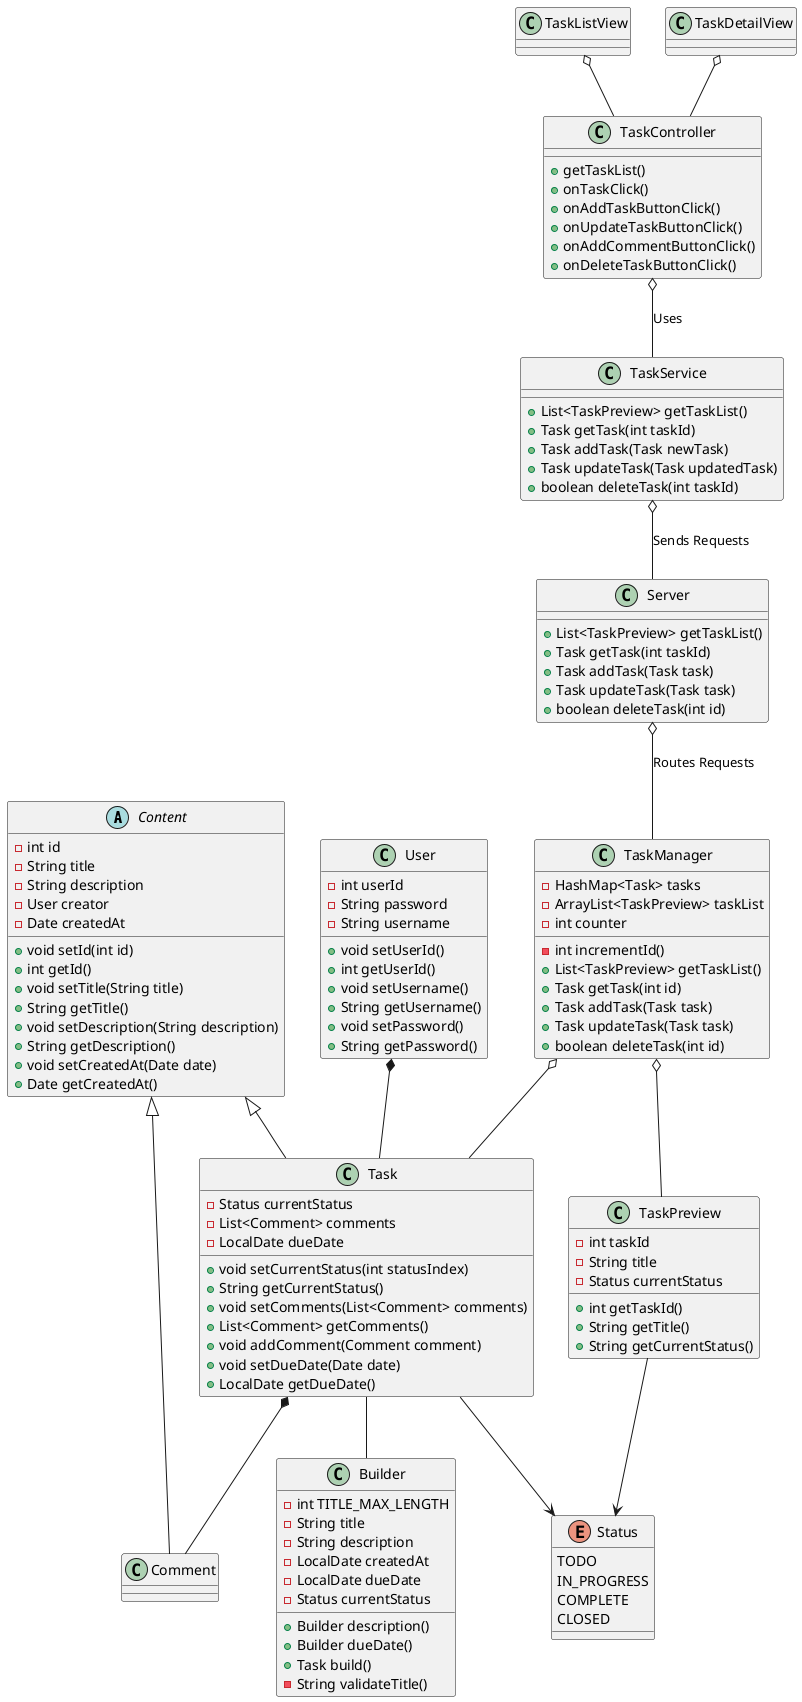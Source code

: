 @startuml
'https://plantuml.com/class-diagram

abstract class Content {
    - int id
    - String title
    - String description
    - User creator
    - Date createdAt
    + void setId(int id)
    + int getId()
    + void setTitle(String title)
    + String getTitle()
    + void setDescription(String description)
    + String getDescription()
    + void setCreatedAt(Date date)
    + Date getCreatedAt()
}

enum Status {
    TODO
    IN_PROGRESS
    COMPLETE
    CLOSED
}

class Task {
    - Status currentStatus
    - List<Comment> comments
    - LocalDate dueDate
    + void setCurrentStatus(int statusIndex)
    + String getCurrentStatus()
    + void setComments(List<Comment> comments)
    + List<Comment> getComments()
    + void addComment(Comment comment)
    + void setDueDate(Date date)
    + LocalDate getDueDate()
}

class Builder {
    - int TITLE_MAX_LENGTH
    - String title
    - String description
    - LocalDate createdAt
    - LocalDate dueDate
    - Status currentStatus
    + Builder description()
    + Builder dueDate()
    + Task build()
    - String validateTitle()

}

class TaskPreview {
    - int taskId
    - String title
    - Status currentStatus
    + int getTaskId()
    + String getTitle()
    + String getCurrentStatus()
}

class Comment {
}

class User {
    - int userId
    - String password
    - String username
    + void setUserId()
    + int getUserId()
    + void setUsername()
    + String getUsername()
    + void setPassword()
    + String getPassword()
}

class TaskController {
    + getTaskList()
    + onTaskClick()
    + onAddTaskButtonClick()
    + onUpdateTaskButtonClick()
    + onAddCommentButtonClick()
    + onDeleteTaskButtonClick()
}

class TaskService {
    + List<TaskPreview> getTaskList()
    + Task getTask(int taskId)
    + Task addTask(Task newTask)
    + Task updateTask(Task updatedTask)
    + boolean deleteTask(int taskId)
}

class Server {
    + List<TaskPreview> getTaskList()
    + Task getTask(int taskId)
    + Task addTask(Task task)
    + Task updateTask(Task task)
    + boolean deleteTask(int id)
}

class TaskManager {
    - HashMap<Task> tasks
    - ArrayList<TaskPreview> taskList
    - int counter
    - int incrementId()
    + List<TaskPreview> getTaskList()
    + Task getTask(int id)
    + Task addTask(Task task)
    + Task updateTask(Task task)
    + boolean deleteTask(int id)
}

class TaskListView {
}

class TaskDetailView {
}

Content <|-- Task
Content <|-- Comment
Task *-- Comment
User *-- Task
TaskManager o-- Task
TaskManager o-- TaskPreview
TaskController o-- TaskService: Uses
Task --> Status
Task -- Builder
TaskPreview --> Status
TaskListView o-- TaskController
TaskDetailView o-- TaskController
TaskService o-- Server: Sends Requests
Server o-- TaskManager: Routes Requests

@enduml